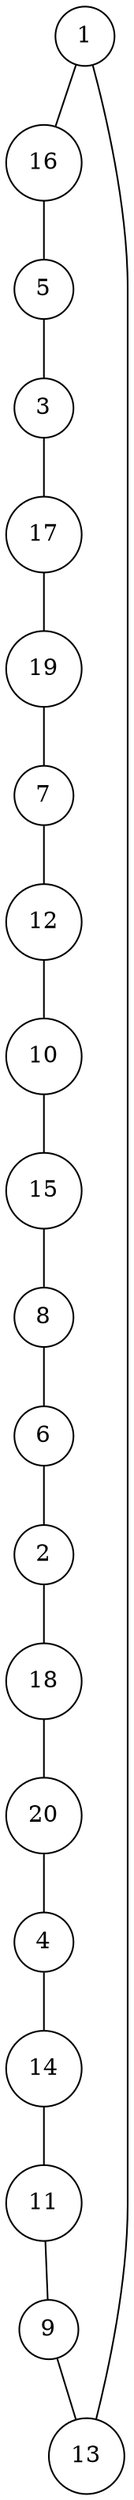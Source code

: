 graph random530880 {
	node [shape=circle fillcolor=white]
	1 [ pos = "0.589315,1.045630!"]
	2 [ pos = "5.000000,3.538921!"]
	3 [ pos = "1.853507,1.249383!"]
	4 [ pos = "2.661726,4.372049!"]
	5 [ pos = "2.076764,0.826809!"]
	6 [ pos = "4.602113,3.270018!"]
	7 [ pos = "3.570068,1.905489!"]
	8 [ pos = "4.736986,2.784058!"]
	9 [ pos = "0.142385,4.144716!"]
	10 [ pos = "4.964124,0.345596!"]
	11 [ pos = "0.932432,3.898137!"]
	12 [ pos = "3.570760,1.375776!"]
	13 [ pos = "0.726916,3.349572!"]
	14 [ pos = "1.307185,3.552530!"]
	15 [ pos = "4.712521,1.109533!"]
	16 [ pos = "1.519091,0.224156!"]
	17 [ pos = "2.155163,1.441411!"]
	18 [ pos = "3.763077,4.008670!"]
	19 [ pos = "2.690794,1.347122!"]
	20 [ pos = "3.303039,4.767559!"]

	1 -- 16
	2 -- 18
	3 -- 17
	4 -- 14
	5 -- 3
	6 -- 2
	7 -- 12
	8 -- 6
	9 -- 13
	10 -- 15
	11 -- 9
	12 -- 10
	13 -- 1
	14 -- 11
	15 -- 8
	16 -- 5
	17 -- 19
	18 -- 20
	19 -- 7
	20 -- 4
}
